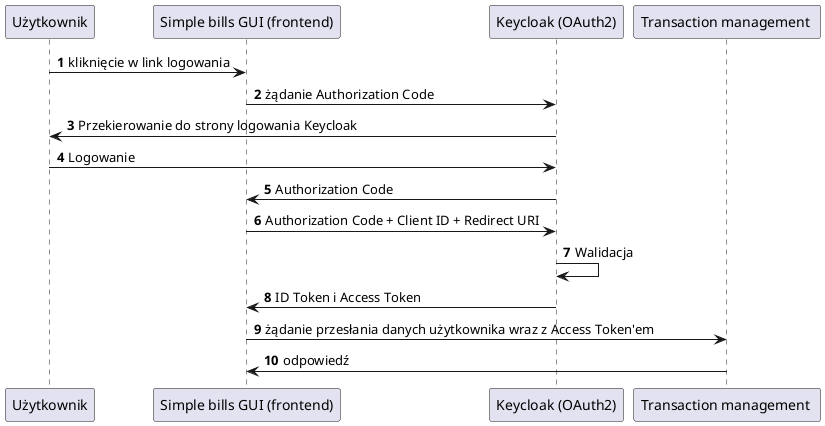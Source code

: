 @startuml
'https://plantuml.com/sequence-diagram

autonumber

participant Użytkownik as user
participant "Simple bills GUI (frontend)" as gui
participant "Keycloak (OAuth2)" as keycloak
participant "Transaction management " as transactions


user -> gui: kliknięcie w link logowania
gui -> keycloak: żądanie Authorization Code
keycloak -> user: Przekierowanie do strony logowania Keycloak
user -> keycloak: Logowanie
keycloak -> gui: Authorization Code
gui -> keycloak: Authorization Code + Client ID + Redirect URI
keycloak -> keycloak: Walidacja
keycloak -> gui: ID Token i Access Token
gui -> transactions: żądanie przesłania danych użytkownika wraz z Access Token'em
transactions -> gui: odpowiedź

'Użytkownik -> "Simple bills GUI (frontend)": Click login link
'Bob --> Alice: Authentication Response
'
'Alice -> Bob: Another authentication Request
'Alice <-- Bob: another authentication Response


@enduml